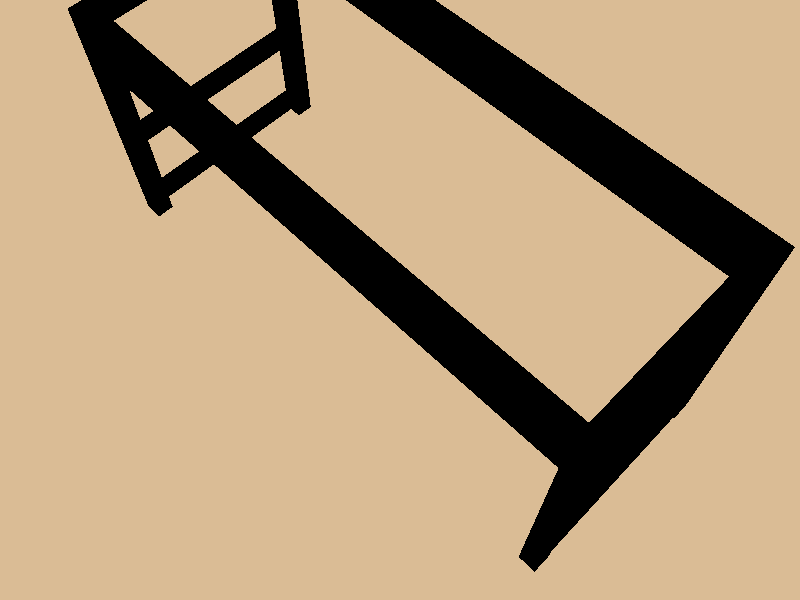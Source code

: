 // Persistence of Vision Ray Tracer Scene Description File
// File: ?.pov
// Vers: 3.6
// Desc: Basic Scene Example
// Date: mm/dd/yy
// Auth: ?
//

#version 3.6;

#include "colors.inc"
#include "glass.inc"

global_settings {
  assumed_gamma 1.0
}

// ----------------------------------------

camera {
  location  <0, 0, -1>
  direction 1.5*z
  right     x*image_width/image_height
  look_at   <0.0, 0.0,  0.0>
  rotate x * 60
  rotate y * 45
  scale 100
}

sky_sphere {
  pigment {
    gradient y
    color_map {
      [0.0 rgb <0.6,0.7,1.0>]
      [0.7 rgb <0.0,0.1,0.8>]
    }
  }
}

light_source {
  <0, 0, 0>            // light's position (translated below)
  color rgb <1, 1, 1>  // light's color
  translate <-30, 30, -30>
}

// ----------------------------------------

plane {
  y, 0
  pigment { color rgbt <0.7,0.5,0.3,1/2> }
}

// ----------------------------------------

#declare dome_radius		= 32;
#declare Seed			= seed(8829464);
#declare Included		= 1;				// tells any included files that they are being included.
#macro gamma_color_adjust(in_color)
	#local out_gamma = 2.2;
	#local in_color = in_color + <0,0,0,0,0>;
	color rgbft
	<
		pow(in_color.red, out_gamma),
		pow(in_color.green, out_gamma),
		pow(in_color.blue, out_gamma),
		in_color.filter,
		in_color.transmit
	>
#end

			//y
			box {<-12,+00,-30>, <-10,+30,-28>}
			box {<+12,+00,-30>, <+10,+30,-28>}
			box {<+12,+00,+30>, <+10,+30,+28>}
			box {<-12,+00,+30>, <-10,+30,+28>}
			//top
			box {<-12,+30,+30>, <+12,+28,+28>}
			box {<-12,+30,-30>, <+12,+28,-28>}
			box {<-12,+30,-30>, <-10,+25,+30>}
			box {<+12,+30,-30>, <+10,+25,+30>}
			//bottom
			box {<-12,+02,+30>, <+12,+03,+28>}
			box {<-12,+02,-30>, <+12,+03,-28>}
			box {<-12,+12,+30>, <+12,+13,+28>}
			box {<-12,+12,-30>, <+12,+13,-28>}